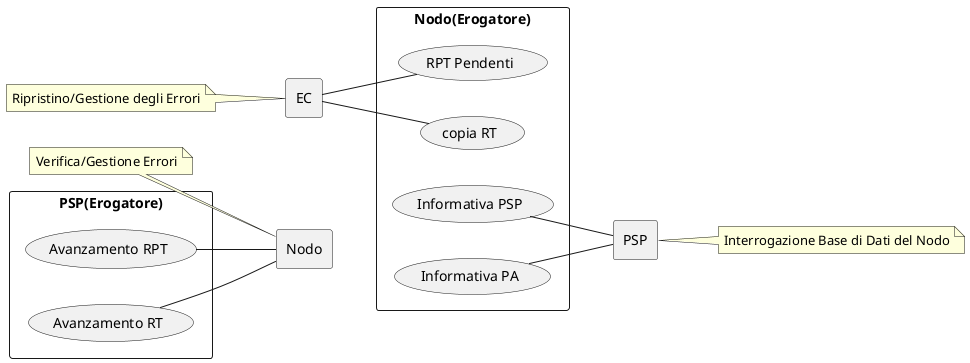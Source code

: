 @startuml
left to right direction
skinparam packageStyle rectangle
agent Nodo
note left of Nodo: Verifica/Gestione Errori
agent EC
note left of EC: Ripristino/Gestione degli Errori
agent PSP
note right of PSP: Interrogazione Base di Dati del Nodo
rectangle Nodo(Erogatore) {
  EC-- (RPT Pendenti)
  EC-- (copia RT)
  (Informativa PSP) -- PSP
  (Informativa PA) -- PSP
}

rectangle PSP(Erogatore) {
    (Avanzamento RPT) -- Nodo
    (Avanzamento RT) -- Nodo
}
@enduml